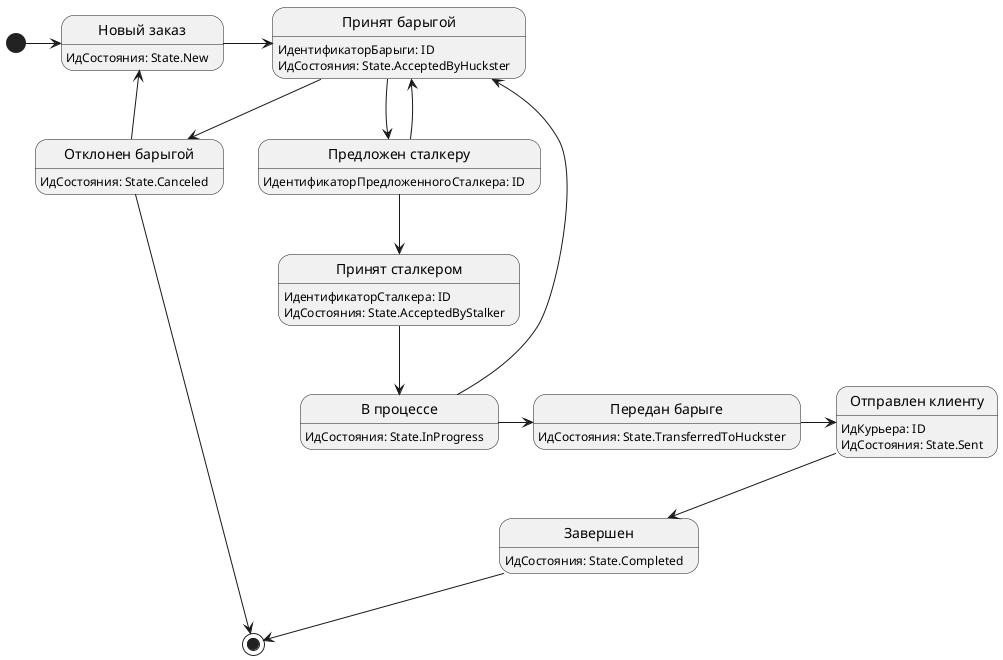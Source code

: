 @startuml


state "Новый заказ" as NewOrder
state "Принят барыгой" as AcceptedByHuckster
state "Предложен сталкеру" as SuggestedToStalker
state "Принят сталкером" as AcceptedByStalker
state "В процессе" as InProgress
state "Передан барыге" as TransferredToHuckster
state "Отправлен клиенту" as Sent
state "Завершен" as Completed
state "Отклонен барыгой" as Canceled
[*] -right-> NewOrder
NewOrder-right-> AcceptedByHuckster
NewOrder: ИдСостояния: State.New

AcceptedByHuckster: ИдентификаторБарыги: ID
AcceptedByHuckster --> SuggestedToStalker
AcceptedByHuckster: ИдСостояния: State.AcceptedByHuckster
AcceptedByHuckster --> Canceled


SuggestedToStalker: ИдентификаторПредложенногоСталкера: ID
SuggestedToStalker --> AcceptedByStalker
SuggestedToStalker --> AcceptedByHuckster

AcceptedByStalker: ИдентификаторСталкера: ID
AcceptedByStalker: ИдСостояния: State.AcceptedByStalker
AcceptedByStalker --> InProgress

Canceled: ИдСостояния: State.Canceled
Canceled -> NewOrder

InProgress: ИдСостояния: State.InProgress
InProgress -right-> TransferredToHuckster

TransferredToHuckster: ИдСостояния: State.TransferredToHuckster
TransferredToHuckster -right-> Sent

InProgress --> AcceptedByHuckster

Sent: ИдКурьера: ID
Sent: ИдСостояния: State.Sent
Sent --> Completed

Completed: ИдСостояния: State.Completed
Completed --> [*]
Canceled --> [*]
@enduml
